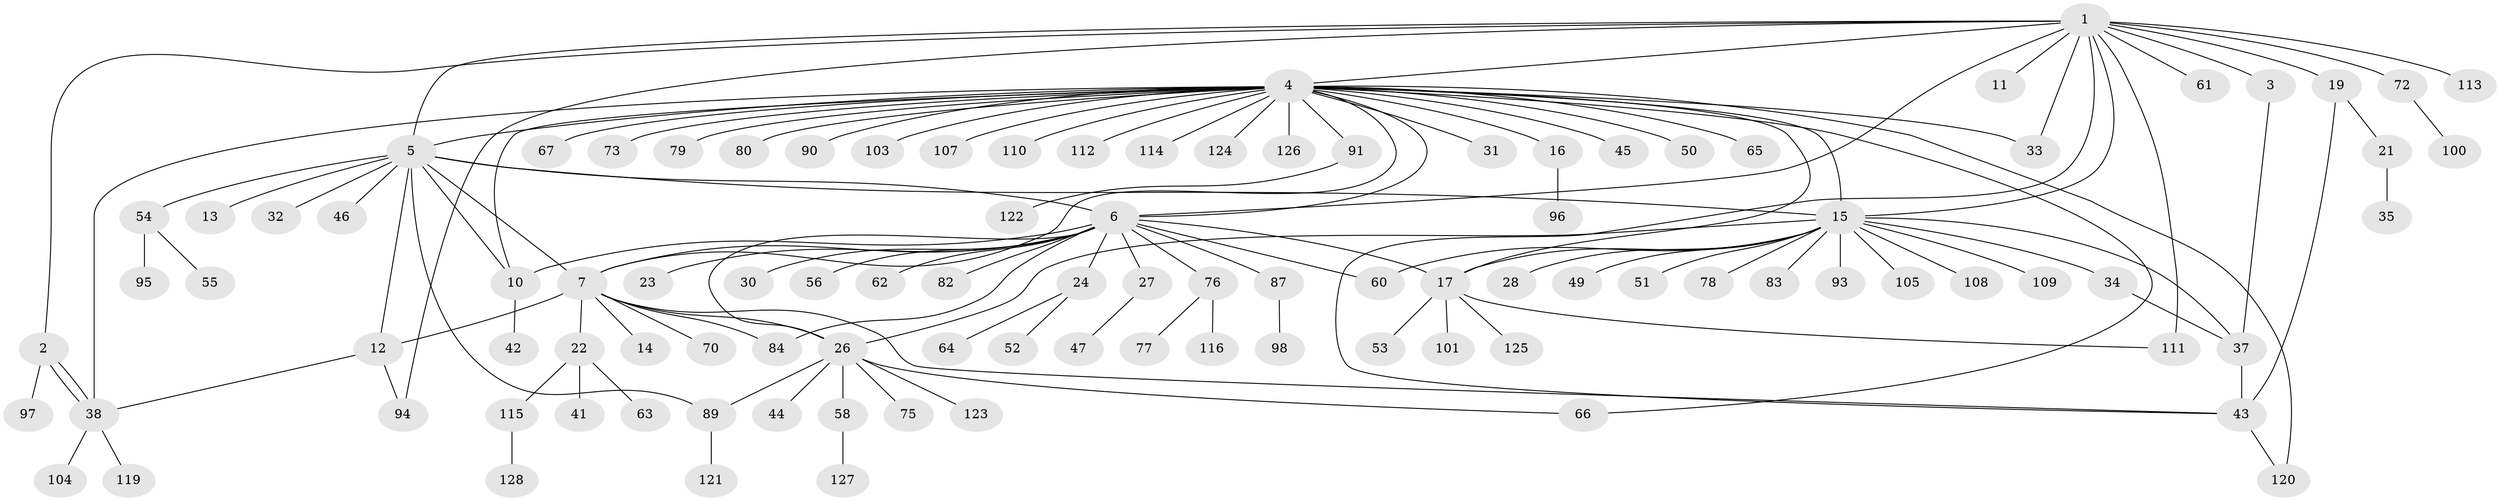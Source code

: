 // original degree distribution, {16: 0.007751937984496124, 5: 0.03875968992248062, 2: 0.1937984496124031, 11: 0.023255813953488372, 12: 0.007751937984496124, 29: 0.007751937984496124, 4: 0.023255813953488372, 1: 0.5813953488372093, 3: 0.09302325581395349, 18: 0.007751937984496124, 7: 0.015503875968992248}
// Generated by graph-tools (version 1.1) at 2025/41/03/06/25 10:41:49]
// undirected, 102 vertices, 131 edges
graph export_dot {
graph [start="1"]
  node [color=gray90,style=filled];
  1 [super="+18"];
  2 [super="+36"];
  3;
  4 [super="+8"];
  5 [super="+25"];
  6 [super="+9"];
  7 [super="+57"];
  10;
  11;
  12 [super="+20"];
  13;
  14;
  15 [super="+59"];
  16;
  17 [super="+39"];
  19;
  21 [super="+74"];
  22;
  23;
  24 [super="+117"];
  26 [super="+29"];
  27 [super="+40"];
  28;
  30;
  31;
  32;
  33 [super="+71"];
  34 [super="+48"];
  35;
  37 [super="+99"];
  38 [super="+92"];
  41 [super="+106"];
  42;
  43 [super="+69"];
  44;
  45;
  46;
  47;
  49 [super="+85"];
  50 [super="+118"];
  51;
  52 [super="+86"];
  53;
  54;
  55;
  56;
  58;
  60;
  61 [super="+68"];
  62;
  63;
  64;
  65;
  66 [super="+102"];
  67;
  70;
  72 [super="+81"];
  73;
  75;
  76;
  77;
  78;
  79;
  80;
  82;
  83;
  84 [super="+88"];
  87;
  89;
  90;
  91;
  93;
  94;
  95;
  96;
  97;
  98;
  100;
  101;
  103;
  104;
  105;
  107;
  108;
  109;
  110;
  111;
  112;
  113;
  114;
  115;
  116;
  119;
  120;
  121;
  122 [super="+129"];
  123;
  124;
  125;
  126;
  127;
  128;
  1 -- 2;
  1 -- 3;
  1 -- 4;
  1 -- 5;
  1 -- 11;
  1 -- 15;
  1 -- 19;
  1 -- 33;
  1 -- 43;
  1 -- 61;
  1 -- 72;
  1 -- 94;
  1 -- 111;
  1 -- 113;
  1 -- 6;
  2 -- 38;
  2 -- 38;
  2 -- 97;
  3 -- 37;
  4 -- 65;
  4 -- 66;
  4 -- 67;
  4 -- 5;
  4 -- 6;
  4 -- 7;
  4 -- 73;
  4 -- 10;
  4 -- 15;
  4 -- 16;
  4 -- 17;
  4 -- 79;
  4 -- 80;
  4 -- 90;
  4 -- 91;
  4 -- 31;
  4 -- 33;
  4 -- 38;
  4 -- 103;
  4 -- 107;
  4 -- 45;
  4 -- 110;
  4 -- 112;
  4 -- 50;
  4 -- 114;
  4 -- 120;
  4 -- 124;
  4 -- 126;
  5 -- 6;
  5 -- 7;
  5 -- 10;
  5 -- 12;
  5 -- 13;
  5 -- 15;
  5 -- 32;
  5 -- 89;
  5 -- 46;
  5 -- 54;
  6 -- 7;
  6 -- 17;
  6 -- 24;
  6 -- 26;
  6 -- 30;
  6 -- 76;
  6 -- 10;
  6 -- 82;
  6 -- 23;
  6 -- 87;
  6 -- 56;
  6 -- 27;
  6 -- 60;
  6 -- 62;
  6 -- 84;
  7 -- 12;
  7 -- 14;
  7 -- 22;
  7 -- 26 [weight=2];
  7 -- 70;
  7 -- 84;
  7 -- 43;
  10 -- 42;
  12 -- 94;
  12 -- 38;
  15 -- 17;
  15 -- 28;
  15 -- 34;
  15 -- 37;
  15 -- 49;
  15 -- 51;
  15 -- 60;
  15 -- 78;
  15 -- 83;
  15 -- 93;
  15 -- 105;
  15 -- 108;
  15 -- 109;
  15 -- 26;
  16 -- 96;
  17 -- 53;
  17 -- 101;
  17 -- 125;
  17 -- 111;
  19 -- 21;
  19 -- 43;
  21 -- 35;
  22 -- 41;
  22 -- 63;
  22 -- 115;
  24 -- 52;
  24 -- 64;
  26 -- 44;
  26 -- 123;
  26 -- 58;
  26 -- 89;
  26 -- 75;
  26 -- 66;
  27 -- 47;
  34 -- 37;
  37 -- 43;
  38 -- 104;
  38 -- 119;
  43 -- 120;
  54 -- 55;
  54 -- 95;
  58 -- 127;
  72 -- 100;
  76 -- 77;
  76 -- 116;
  87 -- 98;
  89 -- 121;
  91 -- 122;
  115 -- 128;
}
